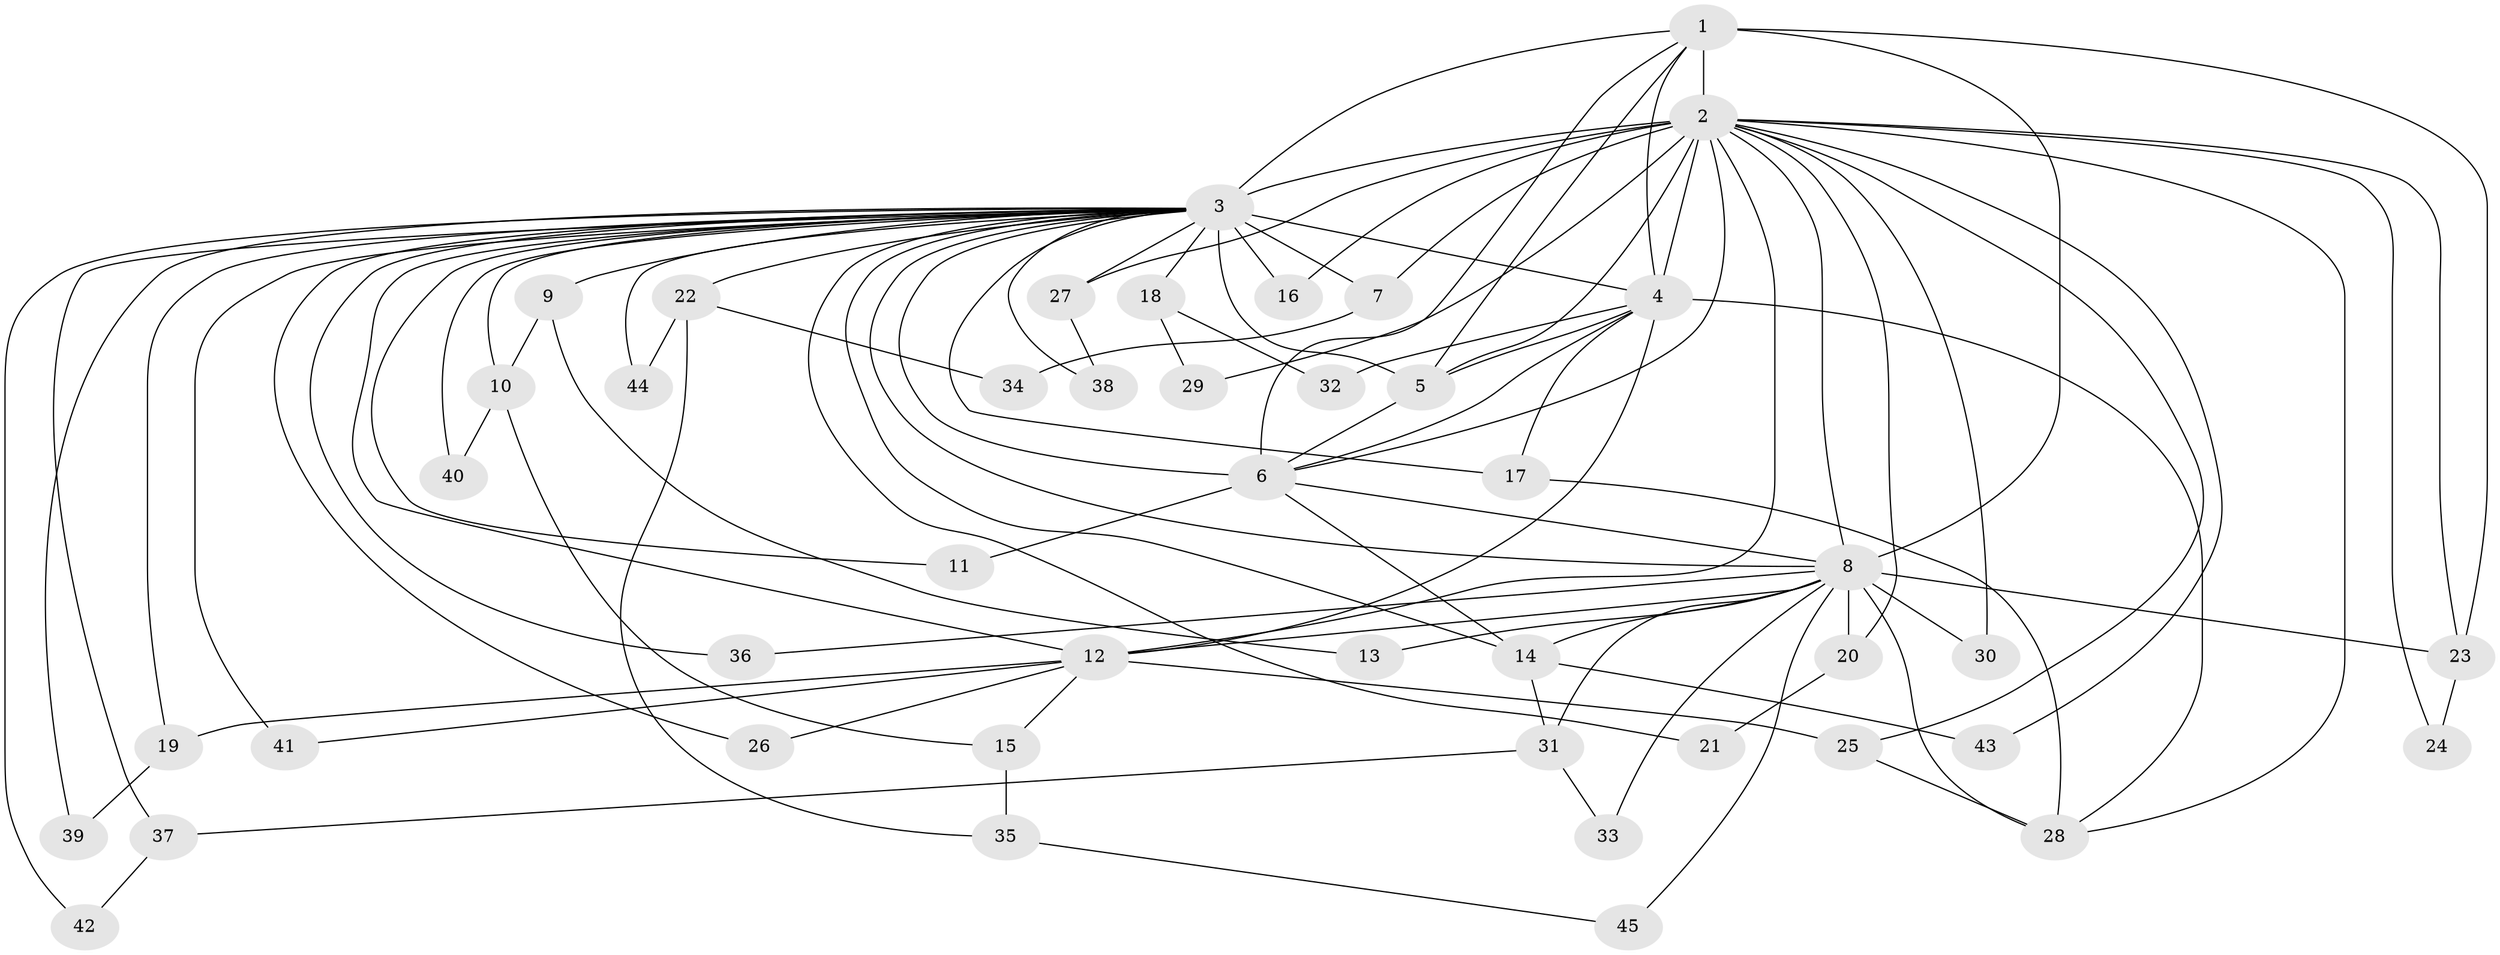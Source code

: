 // original degree distribution, {15: 0.03333333333333333, 27: 0.011111111111111112, 22: 0.022222222222222223, 18: 0.022222222222222223, 20: 0.022222222222222223, 4: 0.1, 2: 0.5222222222222223, 3: 0.2222222222222222, 9: 0.011111111111111112, 7: 0.022222222222222223, 5: 0.011111111111111112}
// Generated by graph-tools (version 1.1) at 2025/49/03/04/25 22:49:21]
// undirected, 45 vertices, 99 edges
graph export_dot {
  node [color=gray90,style=filled];
  1;
  2;
  3;
  4;
  5;
  6;
  7;
  8;
  9;
  10;
  11;
  12;
  13;
  14;
  15;
  16;
  17;
  18;
  19;
  20;
  21;
  22;
  23;
  24;
  25;
  26;
  27;
  28;
  29;
  30;
  31;
  32;
  33;
  34;
  35;
  36;
  37;
  38;
  39;
  40;
  41;
  42;
  43;
  44;
  45;
  1 -- 2 [weight=4.0];
  1 -- 3 [weight=8.0];
  1 -- 4 [weight=2.0];
  1 -- 5 [weight=2.0];
  1 -- 6 [weight=2.0];
  1 -- 8 [weight=13.0];
  1 -- 23 [weight=2.0];
  2 -- 3 [weight=8.0];
  2 -- 4 [weight=3.0];
  2 -- 5 [weight=3.0];
  2 -- 6 [weight=3.0];
  2 -- 7 [weight=3.0];
  2 -- 8 [weight=2.0];
  2 -- 12 [weight=7.0];
  2 -- 16 [weight=1.0];
  2 -- 20 [weight=1.0];
  2 -- 23 [weight=1.0];
  2 -- 24 [weight=1.0];
  2 -- 25 [weight=1.0];
  2 -- 27 [weight=1.0];
  2 -- 28 [weight=1.0];
  2 -- 29 [weight=1.0];
  2 -- 30 [weight=1.0];
  2 -- 43 [weight=1.0];
  3 -- 4 [weight=3.0];
  3 -- 5 [weight=13.0];
  3 -- 6 [weight=4.0];
  3 -- 7 [weight=1.0];
  3 -- 8 [weight=4.0];
  3 -- 9 [weight=2.0];
  3 -- 10 [weight=1.0];
  3 -- 11 [weight=2.0];
  3 -- 12 [weight=1.0];
  3 -- 14 [weight=3.0];
  3 -- 16 [weight=1.0];
  3 -- 17 [weight=1.0];
  3 -- 18 [weight=2.0];
  3 -- 19 [weight=1.0];
  3 -- 21 [weight=1.0];
  3 -- 22 [weight=1.0];
  3 -- 26 [weight=1.0];
  3 -- 27 [weight=1.0];
  3 -- 36 [weight=1.0];
  3 -- 37 [weight=1.0];
  3 -- 38 [weight=1.0];
  3 -- 39 [weight=1.0];
  3 -- 40 [weight=1.0];
  3 -- 41 [weight=1.0];
  3 -- 42 [weight=1.0];
  3 -- 44 [weight=1.0];
  4 -- 5 [weight=1.0];
  4 -- 6 [weight=1.0];
  4 -- 12 [weight=2.0];
  4 -- 17 [weight=1.0];
  4 -- 28 [weight=1.0];
  4 -- 32 [weight=1.0];
  5 -- 6 [weight=1.0];
  6 -- 8 [weight=1.0];
  6 -- 11 [weight=2.0];
  6 -- 14 [weight=1.0];
  7 -- 34 [weight=1.0];
  8 -- 12 [weight=1.0];
  8 -- 13 [weight=1.0];
  8 -- 14 [weight=3.0];
  8 -- 20 [weight=1.0];
  8 -- 23 [weight=1.0];
  8 -- 28 [weight=1.0];
  8 -- 30 [weight=1.0];
  8 -- 31 [weight=1.0];
  8 -- 33 [weight=1.0];
  8 -- 36 [weight=1.0];
  8 -- 45 [weight=1.0];
  9 -- 10 [weight=1.0];
  9 -- 13 [weight=1.0];
  10 -- 15 [weight=1.0];
  10 -- 40 [weight=1.0];
  12 -- 15 [weight=1.0];
  12 -- 19 [weight=1.0];
  12 -- 25 [weight=1.0];
  12 -- 26 [weight=1.0];
  12 -- 41 [weight=1.0];
  14 -- 31 [weight=1.0];
  14 -- 43 [weight=1.0];
  15 -- 35 [weight=1.0];
  17 -- 28 [weight=2.0];
  18 -- 29 [weight=1.0];
  18 -- 32 [weight=1.0];
  19 -- 39 [weight=1.0];
  20 -- 21 [weight=1.0];
  22 -- 34 [weight=1.0];
  22 -- 35 [weight=1.0];
  22 -- 44 [weight=1.0];
  23 -- 24 [weight=1.0];
  25 -- 28 [weight=1.0];
  27 -- 38 [weight=1.0];
  31 -- 33 [weight=1.0];
  31 -- 37 [weight=1.0];
  35 -- 45 [weight=1.0];
  37 -- 42 [weight=1.0];
}
